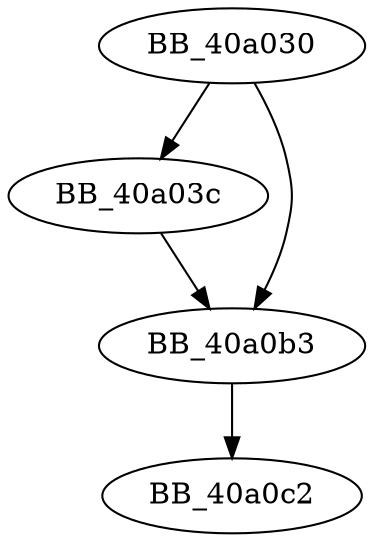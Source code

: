 DiGraph sub_40A030{
BB_40a030->BB_40a03c
BB_40a030->BB_40a0b3
BB_40a03c->BB_40a0b3
BB_40a0b3->BB_40a0c2
}
